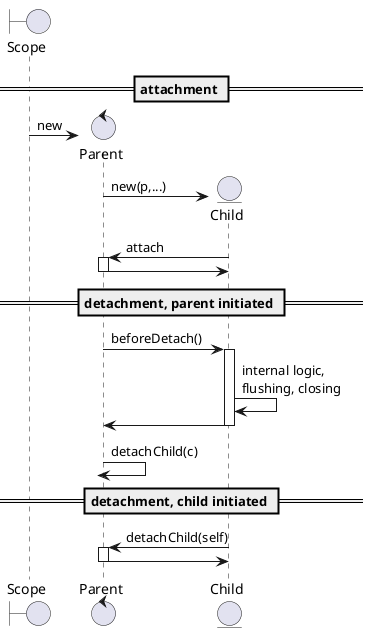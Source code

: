 @startuml
'https://plantuml.com/sequence-diagram
'autonumber

boundary Scope as scope
control Parent as p
entity Child as c

== attachment ==
create p
scope -> p : new
create c
p -> c : new(p,...)
p <- c : attach
activate p
p -> c :
deactivate p


== detachment, parent initiated ==

p -> c: beforeDetach()
activate c
c -> c : internal logic,\nflushing, closing
p <- c :
deactivate c
p -> p : detachChild(c)
deactivate p


== detachment, child initiated ==
p <- c: detachChild(self)
activate p
p -> c:
deactivate p


@enduml
